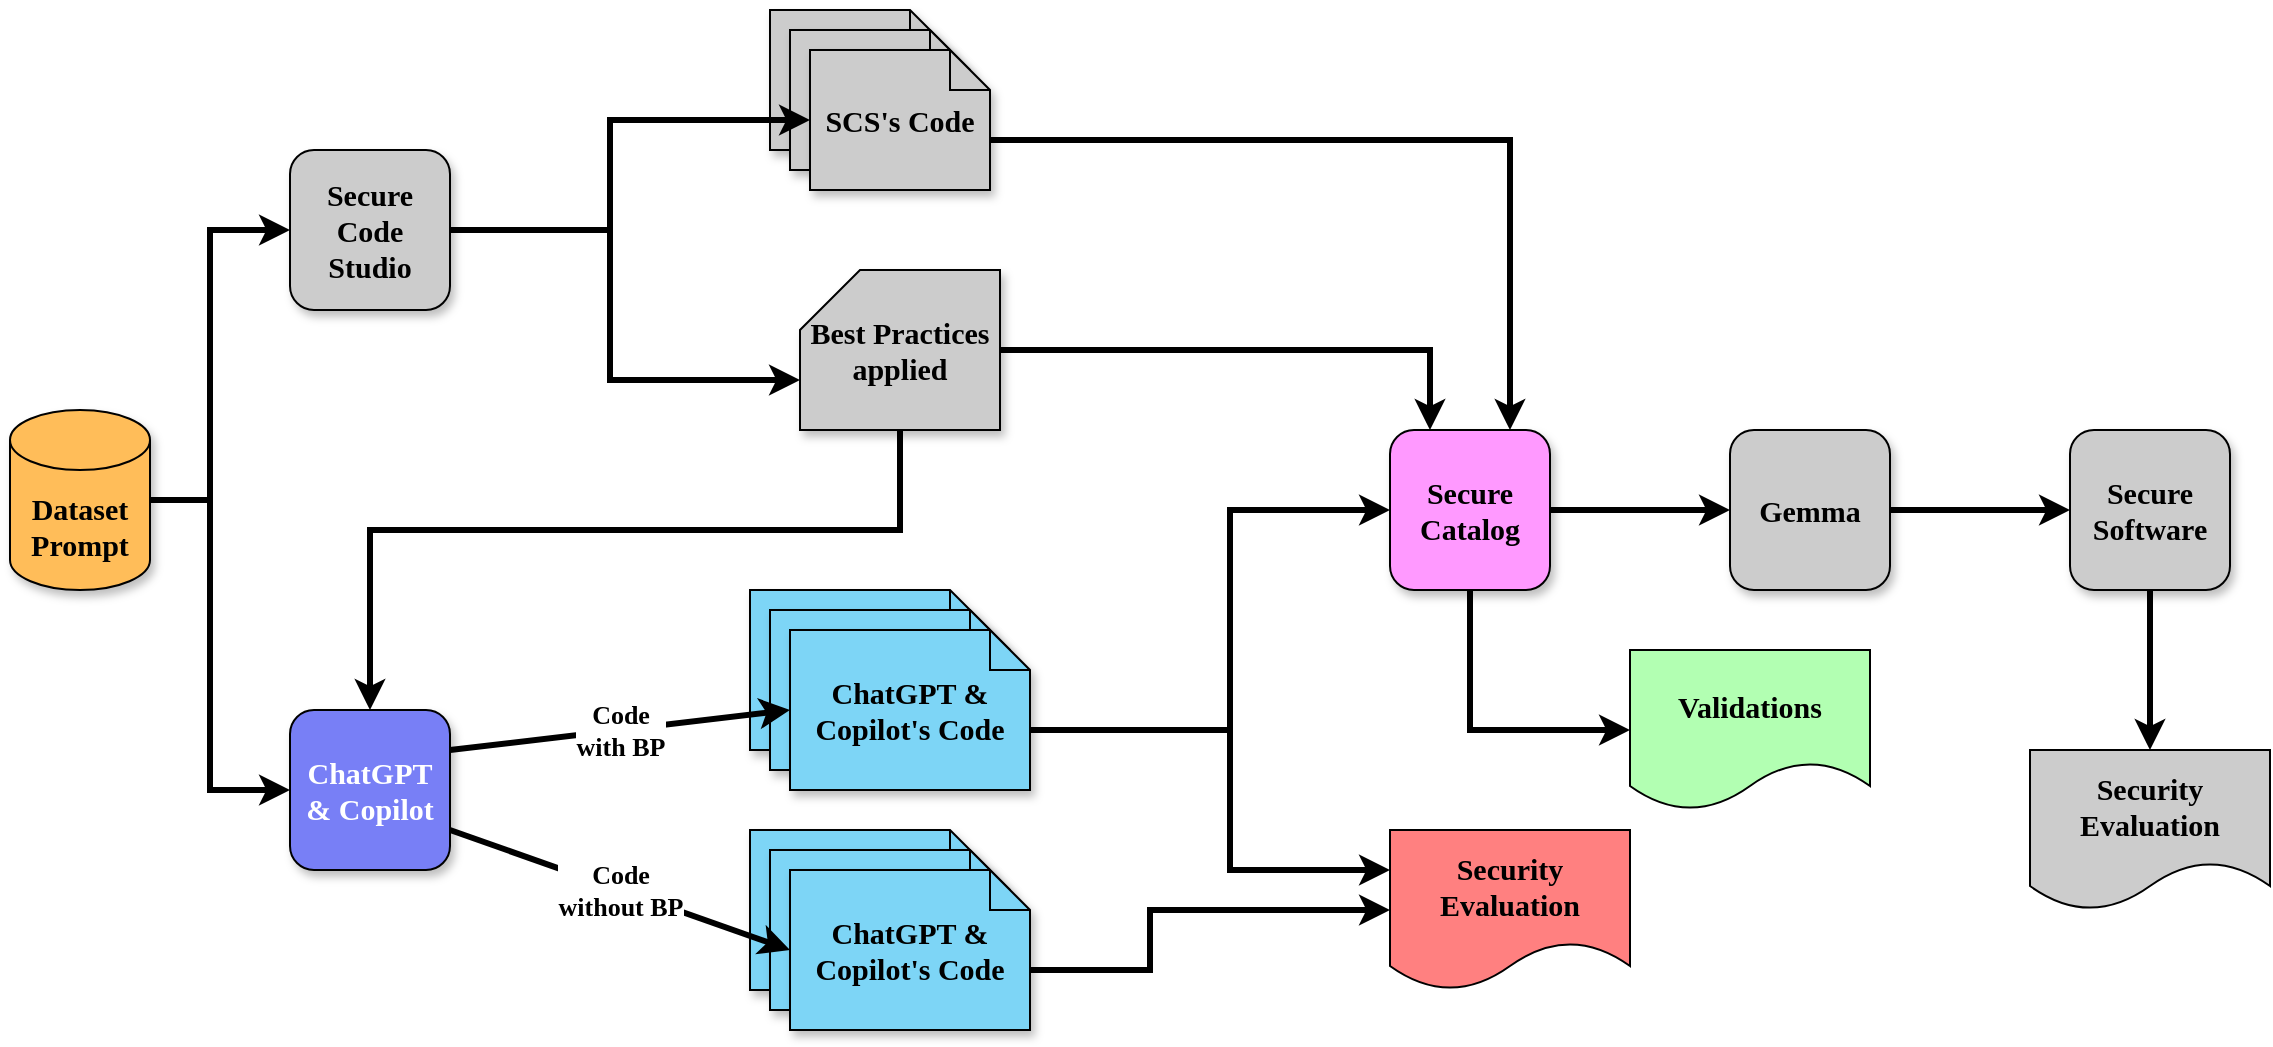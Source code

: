 <mxfile version="24.7.17">
  <diagram name="Pagina-1" id="L_QRP8urCwcG1CQ1ZGn3">
    <mxGraphModel dx="1165" dy="736" grid="1" gridSize="10" guides="1" tooltips="1" connect="1" arrows="1" fold="1" page="1" pageScale="1" pageWidth="1169" pageHeight="827" background="none" math="0" shadow="0">
      <root>
        <mxCell id="0" />
        <mxCell id="1" parent="0" />
        <mxCell id="BuGoJq52iL_hxvihvPB--1" value="&lt;font style=&quot;font-size: 15px;&quot;&gt;Dataset Prompt&lt;/font&gt;" style="shape=cylinder3;whiteSpace=wrap;html=1;boundedLbl=1;backgroundOutline=1;size=15;rounded=0;fillColor=#ffbd59;shadow=1;fontFamily=Tahoma;fontSize=15;fontStyle=1" parent="1" vertex="1">
          <mxGeometry x="30" y="350" width="70" height="90" as="geometry" />
        </mxCell>
        <mxCell id="BuGoJq52iL_hxvihvPB--2" value="&lt;font style=&quot;font-size: 15px;&quot;&gt;Secure Code Studio&lt;/font&gt;" style="rounded=1;whiteSpace=wrap;html=1;fillColor=#CCCCCC;shadow=1;fontFamily=Tahoma;fontSize=15;fontStyle=1" parent="1" vertex="1">
          <mxGeometry x="170" y="220" width="80" height="80" as="geometry" />
        </mxCell>
        <mxCell id="BuGoJq52iL_hxvihvPB--3" value="&lt;font style=&quot;font-size: 15px;&quot;&gt;ChatGPT &amp;amp; Copilot&lt;/font&gt;" style="rounded=1;whiteSpace=wrap;html=1;shadow=1;fontColor=#FFFFFF;fillColor=#787ff6;fontFamily=Tahoma;fontSize=15;fontStyle=1" parent="1" vertex="1">
          <mxGeometry x="170" y="500" width="80" height="80" as="geometry" />
        </mxCell>
        <mxCell id="BuGoJq52iL_hxvihvPB--6" value="" style="endArrow=classic;html=1;rounded=0;entryX=0;entryY=0.5;entryDx=0;entryDy=0;fontFamily=Tahoma;fontSize=15;exitX=1;exitY=0.5;exitDx=0;exitDy=0;exitPerimeter=0;strokeWidth=3;" parent="1" source="BuGoJq52iL_hxvihvPB--1" target="BuGoJq52iL_hxvihvPB--2" edge="1">
          <mxGeometry width="50" height="50" relative="1" as="geometry">
            <mxPoint x="100" y="360" as="sourcePoint" />
            <mxPoint x="200" y="304" as="targetPoint" />
            <Array as="points">
              <mxPoint x="130" y="395" />
              <mxPoint x="130" y="260" />
            </Array>
          </mxGeometry>
        </mxCell>
        <mxCell id="BuGoJq52iL_hxvihvPB--7" value="" style="endArrow=classic;html=1;rounded=0;exitX=1;exitY=0.5;exitDx=0;exitDy=0;exitPerimeter=0;entryX=0;entryY=0.5;entryDx=0;entryDy=0;fontFamily=Tahoma;fontSize=15;strokeWidth=3;" parent="1" source="BuGoJq52iL_hxvihvPB--1" target="BuGoJq52iL_hxvihvPB--3" edge="1">
          <mxGeometry width="50" height="50" relative="1" as="geometry">
            <mxPoint x="580" y="420" as="sourcePoint" />
            <mxPoint x="240" y="370" as="targetPoint" />
            <Array as="points">
              <mxPoint x="130" y="395" />
              <mxPoint x="130" y="540" />
            </Array>
          </mxGeometry>
        </mxCell>
        <mxCell id="BuGoJq52iL_hxvihvPB--9" value="" style="shape=note;size=20;whiteSpace=wrap;html=1;rounded=0;shadow=1;fillColor=#CCCCCC;fontFamily=Tahoma;fontSize=15;fontStyle=1" parent="1" vertex="1">
          <mxGeometry x="410" y="150" width="90" height="70" as="geometry" />
        </mxCell>
        <mxCell id="BuGoJq52iL_hxvihvPB--10" value="&lt;font style=&quot;font-size: 15px;&quot;&gt;Best Practices&lt;/font&gt;&lt;div&gt;&lt;font style=&quot;font-size: 15px;&quot;&gt;applied&lt;/font&gt;&lt;/div&gt;" style="shape=card;whiteSpace=wrap;html=1;rounded=0;shadow=1;fillColor=#CCCCCC;fontFamily=Tahoma;fontSize=15;fontStyle=1" parent="1" vertex="1">
          <mxGeometry x="425" y="280" width="100" height="80" as="geometry" />
        </mxCell>
        <mxCell id="BuGoJq52iL_hxvihvPB--11" value="&lt;font style=&quot;font-size: 15px;&quot;&gt;Secure Catalog&lt;/font&gt;" style="rounded=1;whiteSpace=wrap;html=1;shadow=1;fillColor=#FF99FF;fontFamily=Tahoma;fontSize=15;fontStyle=1" parent="1" vertex="1">
          <mxGeometry x="720" y="360" width="80" height="80" as="geometry" />
        </mxCell>
        <mxCell id="BuGoJq52iL_hxvihvPB--14" value="&lt;font style=&quot;font-size: 15px;&quot;&gt;Gemma&lt;/font&gt;" style="rounded=1;whiteSpace=wrap;html=1;glass=0;shadow=1;fillColor=#CCCCCC;fontFamily=Tahoma;fontSize=15;fontStyle=1" parent="1" vertex="1">
          <mxGeometry x="890" y="360" width="80" height="80" as="geometry" />
        </mxCell>
        <mxCell id="BuGoJq52iL_hxvihvPB--15" value="&lt;font style=&quot;font-size: 15px;&quot;&gt;Secure Software&lt;/font&gt;" style="rounded=1;whiteSpace=wrap;html=1;shadow=1;fillColor=#CCCCCC;fontFamily=Tahoma;fontSize=15;fontStyle=1" parent="1" vertex="1">
          <mxGeometry x="1060" y="360" width="80" height="80" as="geometry" />
        </mxCell>
        <mxCell id="BuGoJq52iL_hxvihvPB--22" value="" style="endArrow=classic;html=1;rounded=0;exitX=1;exitY=0.5;exitDx=0;exitDy=0;entryX=0;entryY=0.5;entryDx=0;entryDy=0;fontFamily=Tahoma;fontSize=15;strokeWidth=3;" parent="1" source="BuGoJq52iL_hxvihvPB--14" target="BuGoJq52iL_hxvihvPB--15" edge="1">
          <mxGeometry width="50" height="50" relative="1" as="geometry">
            <mxPoint x="580" y="420" as="sourcePoint" />
            <mxPoint x="630" y="370" as="targetPoint" />
          </mxGeometry>
        </mxCell>
        <mxCell id="BuGoJq52iL_hxvihvPB--23" value="" style="endArrow=classic;html=1;rounded=0;entryX=0.25;entryY=0;entryDx=0;entryDy=0;fontFamily=Tahoma;fontSize=15;exitX=1;exitY=0.5;exitDx=0;exitDy=0;exitPerimeter=0;strokeWidth=3;" parent="1" source="BuGoJq52iL_hxvihvPB--10" target="BuGoJq52iL_hxvihvPB--11" edge="1">
          <mxGeometry width="50" height="50" relative="1" as="geometry">
            <mxPoint x="489" y="340" as="sourcePoint" />
            <mxPoint x="670" y="480" as="targetPoint" />
            <Array as="points">
              <mxPoint x="740" y="320" />
            </Array>
          </mxGeometry>
        </mxCell>
        <mxCell id="BuGoJq52iL_hxvihvPB--33" value="" style="endArrow=classic;html=1;rounded=0;exitX=1;exitY=0.5;exitDx=0;exitDy=0;entryX=0;entryY=0;entryDx=0;entryDy=55;entryPerimeter=0;fontFamily=Tahoma;fontSize=15;strokeWidth=3;targetPerimeterSpacing=0;" parent="1" source="BuGoJq52iL_hxvihvPB--2" target="BuGoJq52iL_hxvihvPB--10" edge="1">
          <mxGeometry width="50" height="50" relative="1" as="geometry">
            <mxPoint x="640" y="420" as="sourcePoint" />
            <mxPoint x="450" y="290" as="targetPoint" />
            <Array as="points">
              <mxPoint x="330" y="260" />
              <mxPoint x="330" y="335" />
            </Array>
          </mxGeometry>
        </mxCell>
        <mxCell id="_aqFW3fSVP8ixPci-sRK-24" value="&lt;span style=&quot;font-family: Tahoma; font-size: 15px;&quot;&gt;Security Evaluation&lt;/span&gt;" style="shape=document;whiteSpace=wrap;html=1;boundedLbl=1;fillColor=#FF8080;fontStyle=1" parent="1" vertex="1">
          <mxGeometry x="720" y="560" width="120" height="80" as="geometry" />
        </mxCell>
        <mxCell id="_aqFW3fSVP8ixPci-sRK-25" value="&lt;span style=&quot;font-family: Tahoma; font-size: 15px;&quot;&gt;Validations&lt;/span&gt;" style="shape=document;whiteSpace=wrap;html=1;boundedLbl=1;fillColor=#B2FFB2;fontStyle=1" parent="1" vertex="1">
          <mxGeometry x="840" y="470" width="120" height="80" as="geometry" />
        </mxCell>
        <mxCell id="ztLOinJmVwkMlbxt238A-3" value="" style="endArrow=classic;html=1;rounded=0;exitX=0.5;exitY=1;exitDx=0;exitDy=0;entryX=0;entryY=0.5;entryDx=0;entryDy=0;strokeWidth=3;" parent="1" source="BuGoJq52iL_hxvihvPB--11" target="_aqFW3fSVP8ixPci-sRK-25" edge="1">
          <mxGeometry width="50" height="50" relative="1" as="geometry">
            <mxPoint x="558" y="460" as="sourcePoint" />
            <mxPoint x="608" y="410" as="targetPoint" />
            <Array as="points">
              <mxPoint x="760" y="510" />
            </Array>
          </mxGeometry>
        </mxCell>
        <mxCell id="ztLOinJmVwkMlbxt238A-5" value="&lt;font face=&quot;Tahoma&quot; style=&quot;font-size: 15px;&quot;&gt;Security Evaluation&lt;/font&gt;" style="shape=document;whiteSpace=wrap;html=1;boundedLbl=1;fillColor=#CCCCCC;fontStyle=1" parent="1" vertex="1">
          <mxGeometry x="1040" y="520" width="120" height="80" as="geometry" />
        </mxCell>
        <mxCell id="ztLOinJmVwkMlbxt238A-6" value="" style="endArrow=classic;html=1;rounded=0;exitX=0.5;exitY=1;exitDx=0;exitDy=0;entryX=0.5;entryY=0;entryDx=0;entryDy=0;strokeWidth=3;" parent="1" source="BuGoJq52iL_hxvihvPB--15" target="ztLOinJmVwkMlbxt238A-5" edge="1">
          <mxGeometry width="50" height="50" relative="1" as="geometry">
            <mxPoint x="558" y="460" as="sourcePoint" />
            <mxPoint x="608" y="410" as="targetPoint" />
          </mxGeometry>
        </mxCell>
        <mxCell id="-Qch75GmUZu2UB7ai6wl-1" value="" style="shape=note;size=20;whiteSpace=wrap;html=1;rounded=0;shadow=1;fillColor=#CCCCCC;fontFamily=Tahoma;fontSize=15;fontStyle=1" parent="1" vertex="1">
          <mxGeometry x="420" y="160" width="90" height="70" as="geometry" />
        </mxCell>
        <mxCell id="ztLOinJmVwkMlbxt238A-10" value="" style="endArrow=classic;html=1;rounded=0;exitX=0;exitY=0;exitDx=120;exitDy=50;exitPerimeter=0;entryX=0;entryY=0.5;entryDx=0;entryDy=0;strokeWidth=3;" parent="1" source="0N5BPtMk4Cd2sUjET8Rb-5" target="_aqFW3fSVP8ixPci-sRK-24" edge="1">
          <mxGeometry width="50" height="50" relative="1" as="geometry">
            <mxPoint x="500" y="600" as="sourcePoint" />
            <mxPoint x="600" y="400" as="targetPoint" />
            <Array as="points">
              <mxPoint x="600" y="630" />
              <mxPoint x="600" y="600" />
            </Array>
          </mxGeometry>
        </mxCell>
        <mxCell id="-Qch75GmUZu2UB7ai6wl-2" value="&lt;font style=&quot;font-size: 15px;&quot;&gt;SCS&#39;s Code&lt;/font&gt;" style="shape=note;size=20;whiteSpace=wrap;html=1;rounded=0;shadow=1;fillColor=#CCCCCC;fontFamily=Tahoma;fontSize=15;fontStyle=1" parent="1" vertex="1">
          <mxGeometry x="430" y="170" width="90" height="70" as="geometry" />
        </mxCell>
        <mxCell id="BuGoJq52iL_hxvihvPB--34" value="" style="endArrow=classic;html=1;rounded=0;exitX=1;exitY=0.5;exitDx=0;exitDy=0;fontFamily=Tahoma;fontSize=15;strokeWidth=3;entryX=0;entryY=0.5;entryDx=0;entryDy=0;entryPerimeter=0;" parent="1" source="BuGoJq52iL_hxvihvPB--2" target="-Qch75GmUZu2UB7ai6wl-2" edge="1">
          <mxGeometry width="50" height="50" relative="1" as="geometry">
            <mxPoint x="640" y="420" as="sourcePoint" />
            <mxPoint x="380" y="150" as="targetPoint" />
            <Array as="points">
              <mxPoint x="330" y="260" />
              <mxPoint x="330" y="205" />
            </Array>
          </mxGeometry>
        </mxCell>
        <mxCell id="BuGoJq52iL_hxvihvPB--16" value="" style="endArrow=classic;html=1;rounded=0;entryX=0.75;entryY=0;entryDx=0;entryDy=0;fontFamily=Tahoma;fontSize=15;exitX=0;exitY=0;exitDx=90;exitDy=45;exitPerimeter=0;strokeWidth=3;" parent="1" source="-Qch75GmUZu2UB7ai6wl-2" target="BuGoJq52iL_hxvihvPB--11" edge="1">
          <mxGeometry width="50" height="50" relative="1" as="geometry">
            <mxPoint x="630" y="190" as="sourcePoint" />
            <mxPoint x="640" y="170" as="targetPoint" />
            <Array as="points">
              <mxPoint x="780" y="215" />
            </Array>
          </mxGeometry>
        </mxCell>
        <mxCell id="-Qch75GmUZu2UB7ai6wl-3" value="" style="endArrow=classic;html=1;rounded=0;exitX=0.5;exitY=1;exitDx=0;exitDy=0;exitPerimeter=0;entryX=0.5;entryY=0;entryDx=0;entryDy=0;strokeWidth=3;" parent="1" source="BuGoJq52iL_hxvihvPB--10" target="BuGoJq52iL_hxvihvPB--3" edge="1">
          <mxGeometry width="50" height="50" relative="1" as="geometry">
            <mxPoint x="560" y="450" as="sourcePoint" />
            <mxPoint x="610" y="400" as="targetPoint" />
            <Array as="points">
              <mxPoint x="475" y="410" />
              <mxPoint x="210" y="410" />
            </Array>
          </mxGeometry>
        </mxCell>
        <mxCell id="VfbTLuY6lKh-UDh_lYx1-2" value="" style="shape=note;size=20;whiteSpace=wrap;html=1;rounded=0;shadow=1;fillColor=#7DD5F6;fontFamily=Tahoma;fontSize=15;" parent="1" vertex="1">
          <mxGeometry x="400" y="440" width="120" height="80" as="geometry" />
        </mxCell>
        <mxCell id="VfbTLuY6lKh-UDh_lYx1-9" value="" style="endArrow=classic;html=1;rounded=0;entryX=0;entryY=0.5;entryDx=0;entryDy=0;strokeWidth=3;exitX=0;exitY=0;exitDx=120;exitDy=50;exitPerimeter=0;" parent="1" source="0N5BPtMk4Cd2sUjET8Rb-2" target="BuGoJq52iL_hxvihvPB--11" edge="1">
          <mxGeometry width="50" height="50" relative="1" as="geometry">
            <mxPoint x="530" y="470" as="sourcePoint" />
            <mxPoint x="610" y="350" as="targetPoint" />
            <Array as="points">
              <mxPoint x="640" y="510" />
              <mxPoint x="640" y="400" />
            </Array>
          </mxGeometry>
        </mxCell>
        <mxCell id="VfbTLuY6lKh-UDh_lYx1-10" value="" style="endArrow=classic;html=1;rounded=0;entryX=0;entryY=0.25;entryDx=0;entryDy=0;strokeWidth=3;exitX=0;exitY=0;exitDx=120;exitDy=50;exitPerimeter=0;" parent="1" source="0N5BPtMk4Cd2sUjET8Rb-2" target="_aqFW3fSVP8ixPci-sRK-24" edge="1">
          <mxGeometry width="50" height="50" relative="1" as="geometry">
            <mxPoint x="560" y="450" as="sourcePoint" />
            <mxPoint x="610" y="350" as="targetPoint" />
            <Array as="points">
              <mxPoint x="640" y="510" />
              <mxPoint x="640" y="580" />
            </Array>
          </mxGeometry>
        </mxCell>
        <mxCell id="VfbTLuY6lKh-UDh_lYx1-11" value="" style="endArrow=classic;html=1;rounded=0;entryX=0;entryY=0.5;entryDx=0;entryDy=0;exitX=1;exitY=0.5;exitDx=0;exitDy=0;strokeWidth=3;" parent="1" source="BuGoJq52iL_hxvihvPB--11" target="BuGoJq52iL_hxvihvPB--14" edge="1">
          <mxGeometry width="50" height="50" relative="1" as="geometry">
            <mxPoint x="560" y="400" as="sourcePoint" />
            <mxPoint x="610" y="350" as="targetPoint" />
          </mxGeometry>
        </mxCell>
        <mxCell id="0N5BPtMk4Cd2sUjET8Rb-1" value="" style="shape=note;size=20;whiteSpace=wrap;html=1;rounded=0;shadow=1;fillColor=#7DD5F6;fontFamily=Tahoma;fontSize=15;" parent="1" vertex="1">
          <mxGeometry x="410" y="450" width="120" height="80" as="geometry" />
        </mxCell>
        <mxCell id="0N5BPtMk4Cd2sUjET8Rb-2" value="&lt;font style=&quot;font-size: 15px;&quot;&gt;&lt;b&gt;ChatGPT &amp;amp; Copilot&#39;s Code&lt;/b&gt;&lt;/font&gt;" style="shape=note;size=20;whiteSpace=wrap;html=1;rounded=0;shadow=1;fillColor=#7DD5F6;fontFamily=Tahoma;fontSize=15;" parent="1" vertex="1">
          <mxGeometry x="420" y="460" width="120" height="80" as="geometry" />
        </mxCell>
        <mxCell id="VfbTLuY6lKh-UDh_lYx1-5" value="" style="endArrow=classic;html=1;rounded=0;strokeWidth=3;entryX=0;entryY=0.5;entryDx=0;entryDy=0;entryPerimeter=0;" parent="1" target="0N5BPtMk4Cd2sUjET8Rb-2" edge="1">
          <mxGeometry relative="1" as="geometry">
            <mxPoint x="250" y="520" as="sourcePoint" />
            <mxPoint x="340" y="470" as="targetPoint" />
          </mxGeometry>
        </mxCell>
        <mxCell id="VfbTLuY6lKh-UDh_lYx1-6" value="&lt;font style=&quot;font-size: 13px;&quot; face=&quot;Tahoma&quot;&gt;&lt;b&gt;Code&lt;/b&gt;&lt;/font&gt;&lt;div&gt;&lt;font style=&quot;font-size: 13px;&quot; face=&quot;Tahoma&quot;&gt;&lt;b&gt;with BP&lt;/b&gt;&lt;/font&gt;&lt;/div&gt;" style="edgeLabel;resizable=0;html=1;;align=center;verticalAlign=middle;" parent="VfbTLuY6lKh-UDh_lYx1-5" connectable="0" vertex="1">
          <mxGeometry relative="1" as="geometry" />
        </mxCell>
        <mxCell id="0N5BPtMk4Cd2sUjET8Rb-3" value="" style="shape=note;size=20;whiteSpace=wrap;html=1;rounded=0;shadow=1;fillColor=#7DD5F6;fontFamily=Tahoma;fontSize=15;" parent="1" vertex="1">
          <mxGeometry x="400" y="560" width="120" height="80" as="geometry" />
        </mxCell>
        <mxCell id="0N5BPtMk4Cd2sUjET8Rb-4" value="" style="shape=note;size=20;whiteSpace=wrap;html=1;rounded=0;shadow=1;fillColor=#7DD5F6;fontFamily=Tahoma;fontSize=15;" parent="1" vertex="1">
          <mxGeometry x="410" y="570" width="120" height="80" as="geometry" />
        </mxCell>
        <mxCell id="0N5BPtMk4Cd2sUjET8Rb-5" value="&lt;font style=&quot;font-size: 15px;&quot;&gt;&lt;b&gt;ChatGPT &amp;amp; Copilot&#39;s Code&lt;/b&gt;&lt;/font&gt;" style="shape=note;size=20;whiteSpace=wrap;html=1;rounded=0;shadow=1;fillColor=#7DD5F6;fontFamily=Tahoma;fontSize=15;" parent="1" vertex="1">
          <mxGeometry x="420" y="580" width="120" height="80" as="geometry" />
        </mxCell>
        <mxCell id="VfbTLuY6lKh-UDh_lYx1-7" value="" style="endArrow=classic;html=1;rounded=0;strokeWidth=3;exitX=1;exitY=0.75;exitDx=0;exitDy=0;entryX=0;entryY=0.5;entryDx=0;entryDy=0;entryPerimeter=0;" parent="1" source="BuGoJq52iL_hxvihvPB--3" target="0N5BPtMk4Cd2sUjET8Rb-5" edge="1">
          <mxGeometry relative="1" as="geometry">
            <mxPoint x="260" y="530" as="sourcePoint" />
            <mxPoint x="310" y="650" as="targetPoint" />
          </mxGeometry>
        </mxCell>
        <mxCell id="VfbTLuY6lKh-UDh_lYx1-8" value="&lt;font style=&quot;font-size: 13px;&quot; face=&quot;Tahoma&quot;&gt;&lt;b&gt;Code&lt;/b&gt;&lt;/font&gt;&lt;div&gt;&lt;font style=&quot;font-size: 13px;&quot; face=&quot;Tahoma&quot;&gt;&lt;b&gt;without BP&lt;/b&gt;&lt;/font&gt;&lt;/div&gt;" style="edgeLabel;resizable=0;html=1;;align=center;verticalAlign=middle;" parent="VfbTLuY6lKh-UDh_lYx1-7" connectable="0" vertex="1">
          <mxGeometry relative="1" as="geometry" />
        </mxCell>
      </root>
    </mxGraphModel>
  </diagram>
</mxfile>
